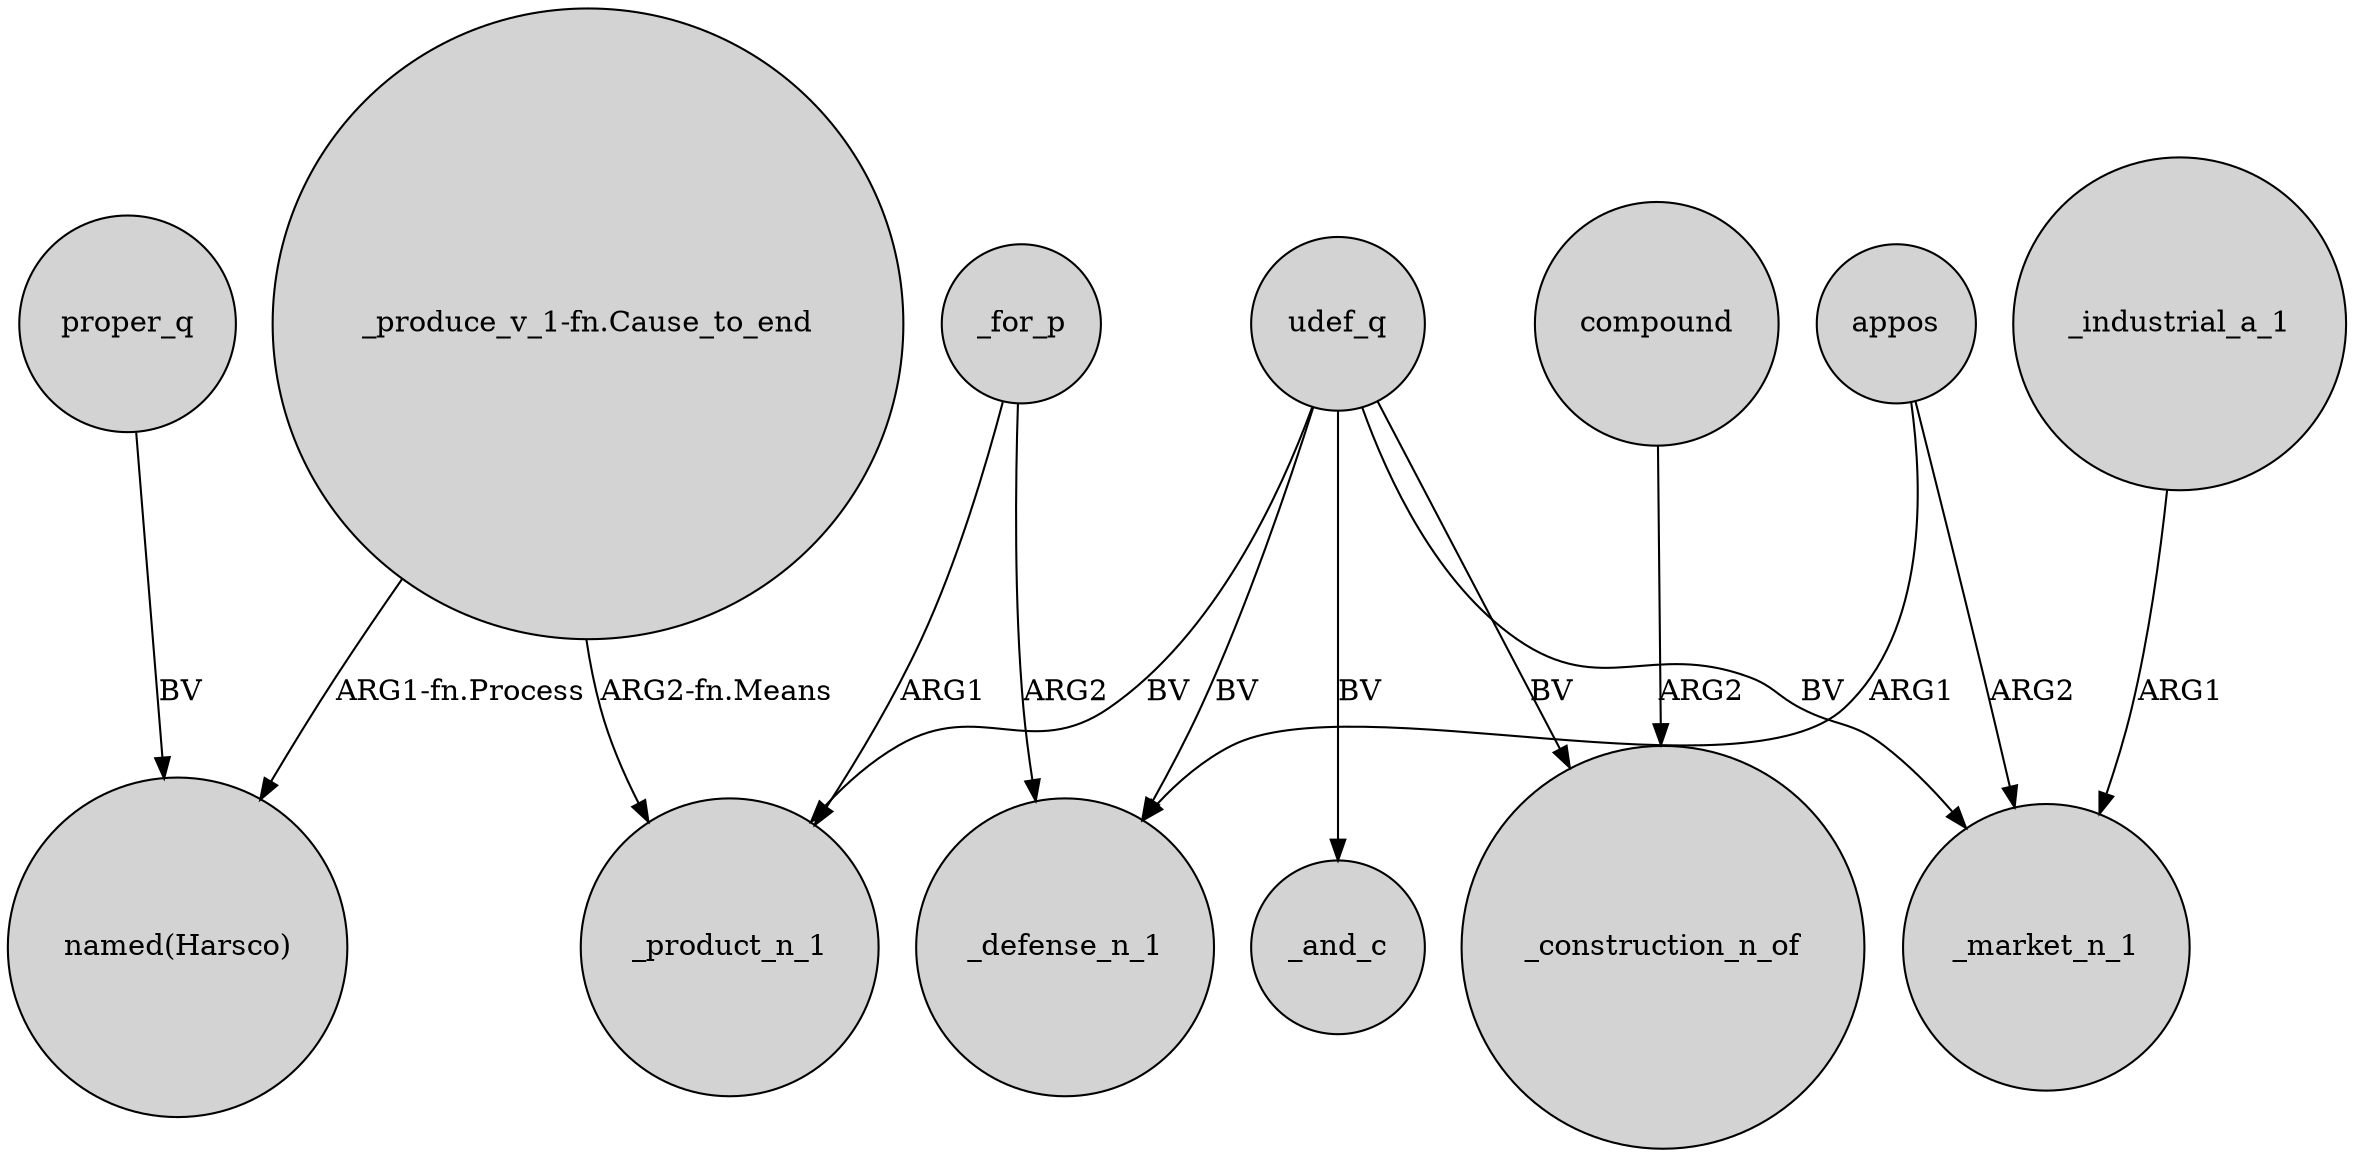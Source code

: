 digraph {
	node [shape=circle style=filled]
	udef_q -> _product_n_1 [label=BV]
	udef_q -> _market_n_1 [label=BV]
	udef_q -> _defense_n_1 [label=BV]
	"_produce_v_1-fn.Cause_to_end" -> _product_n_1 [label="ARG2-fn.Means"]
	udef_q -> _and_c [label=BV]
	udef_q -> _construction_n_of [label=BV]
	_for_p -> _product_n_1 [label=ARG1]
	"_produce_v_1-fn.Cause_to_end" -> "named(Harsco)" [label="ARG1-fn.Process"]
	proper_q -> "named(Harsco)" [label=BV]
	_for_p -> _defense_n_1 [label=ARG2]
	appos -> _market_n_1 [label=ARG2]
	appos -> _defense_n_1 [label=ARG1]
	_industrial_a_1 -> _market_n_1 [label=ARG1]
	compound -> _construction_n_of [label=ARG2]
}
